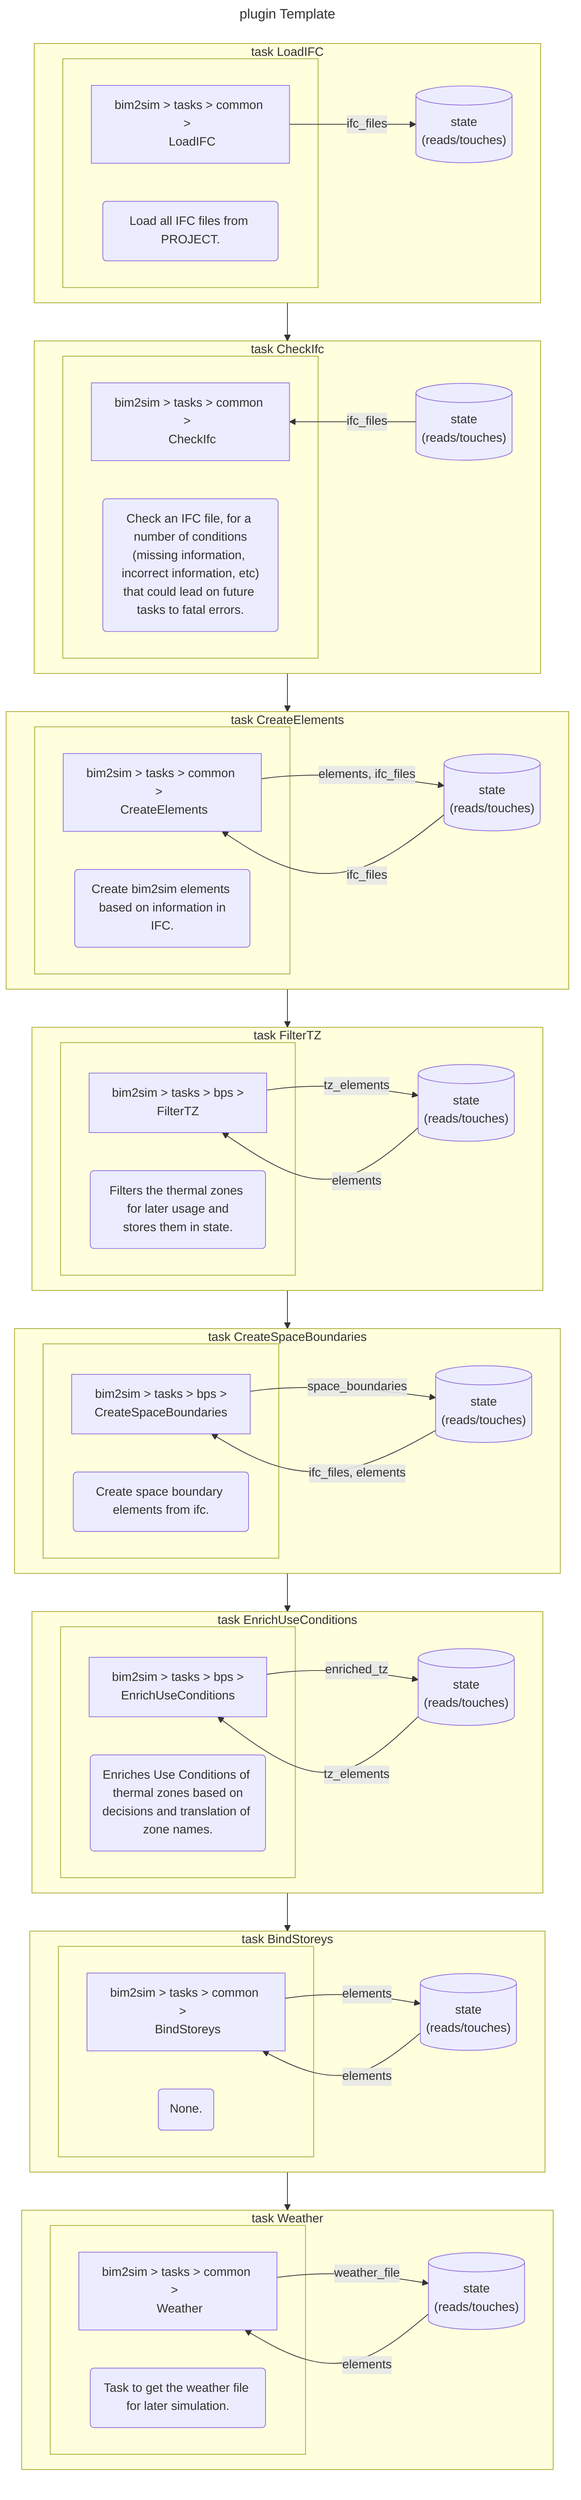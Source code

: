 ---
title: plugin Template
---
flowchart TB
    
subgraph taskLoadIFC["task LoadIFC"]
 subgraph "" 

  tLoadIFC["bim2sim > tasks > common >  
 LoadIFC"]
  extLoadIFC(" Load all IFC files from PROJECT. " )
 end

stateLoadIFC[("state
 (reads/touches)")]
    
tLoadIFC -- ifc_files --> stateLoadIFC

end
    
subgraph taskCheckIfc["task CheckIfc"]
 subgraph "" 

  tCheckIfc["bim2sim > tasks > common >  
 CheckIfc"]
  extCheckIfc("  Check an IFC file, for a number of conditions
(missing information, incorrect information, etc)
that could lead on future tasks to fatal errors. " )
 end

stateCheckIfc[("state
 (reads/touches)")]
    
stateCheckIfc -- ifc_files --> tCheckIfc
direction RL
end
    
subgraph taskCreateElements["task CreateElements"]
 subgraph "" 

  tCreateElements["bim2sim > tasks > common >  
 CreateElements"]
  extCreateElements(" Create bim2sim elements based on information in
IFC. " )
 end

stateCreateElements[("state
 (reads/touches)")]
    
stateCreateElements -- ifc_files --> tCreateElements

tCreateElements -- elements, ifc_files --> stateCreateElements

end
    
subgraph taskFilterTZ["task FilterTZ"]
 subgraph "" 

  tFilterTZ["bim2sim > tasks > bps >  
 FilterTZ"]
  extFilterTZ(" Filters the thermal zones for later usage and
stores them in state. " )
 end

stateFilterTZ[("state
 (reads/touches)")]
    
stateFilterTZ -- elements --> tFilterTZ

tFilterTZ -- tz_elements --> stateFilterTZ

end
    
subgraph taskCreateSpaceBoundaries["task CreateSpaceBoundaries"]
 subgraph "" 

  tCreateSpaceBoundaries["bim2sim > tasks > bps >  
 CreateSpaceBoundaries"]
  extCreateSpaceBoundaries(" Create space boundary elements from ifc. " )
 end

stateCreateSpaceBoundaries[("state
 (reads/touches)")]
    
stateCreateSpaceBoundaries -- ifc_files, elements --> tCreateSpaceBoundaries

tCreateSpaceBoundaries -- space_boundaries --> stateCreateSpaceBoundaries

end
    
subgraph taskEnrichUseConditions["task EnrichUseConditions"]
 subgraph "" 

  tEnrichUseConditions["bim2sim > tasks > bps >  
 EnrichUseConditions"]
  extEnrichUseConditions(" Enriches Use Conditions of thermal zones based on
decisions and translation of zone names. " )
 end

stateEnrichUseConditions[("state
 (reads/touches)")]
    
stateEnrichUseConditions -- tz_elements --> tEnrichUseConditions

tEnrichUseConditions -- enriched_tz --> stateEnrichUseConditions

end
    
subgraph taskBindStoreys["task BindStoreys"]
 subgraph "" 

  tBindStoreys["bim2sim > tasks > common >  
 BindStoreys"]
  extBindStoreys(" None. " )
 end

stateBindStoreys[("state
 (reads/touches)")]
    
stateBindStoreys -- elements --> tBindStoreys

tBindStoreys -- elements --> stateBindStoreys

end
    
subgraph taskWeather["task Weather"]
 subgraph "" 

  tWeather["bim2sim > tasks > common >  
 Weather"]
  extWeather(" Task to get the weather file for later simulation. " )
 end

stateWeather[("state
 (reads/touches)")]
    
stateWeather -- elements --> tWeather

tWeather -- weather_file --> stateWeather

end
    taskLoadIFC --> taskCheckIfc 
taskCheckIfc --> taskCreateElements 
taskCreateElements --> taskFilterTZ 
taskFilterTZ --> taskCreateSpaceBoundaries 
taskCreateSpaceBoundaries --> taskEnrichUseConditions 
taskEnrichUseConditions --> taskBindStoreys 
taskBindStoreys --> taskWeather